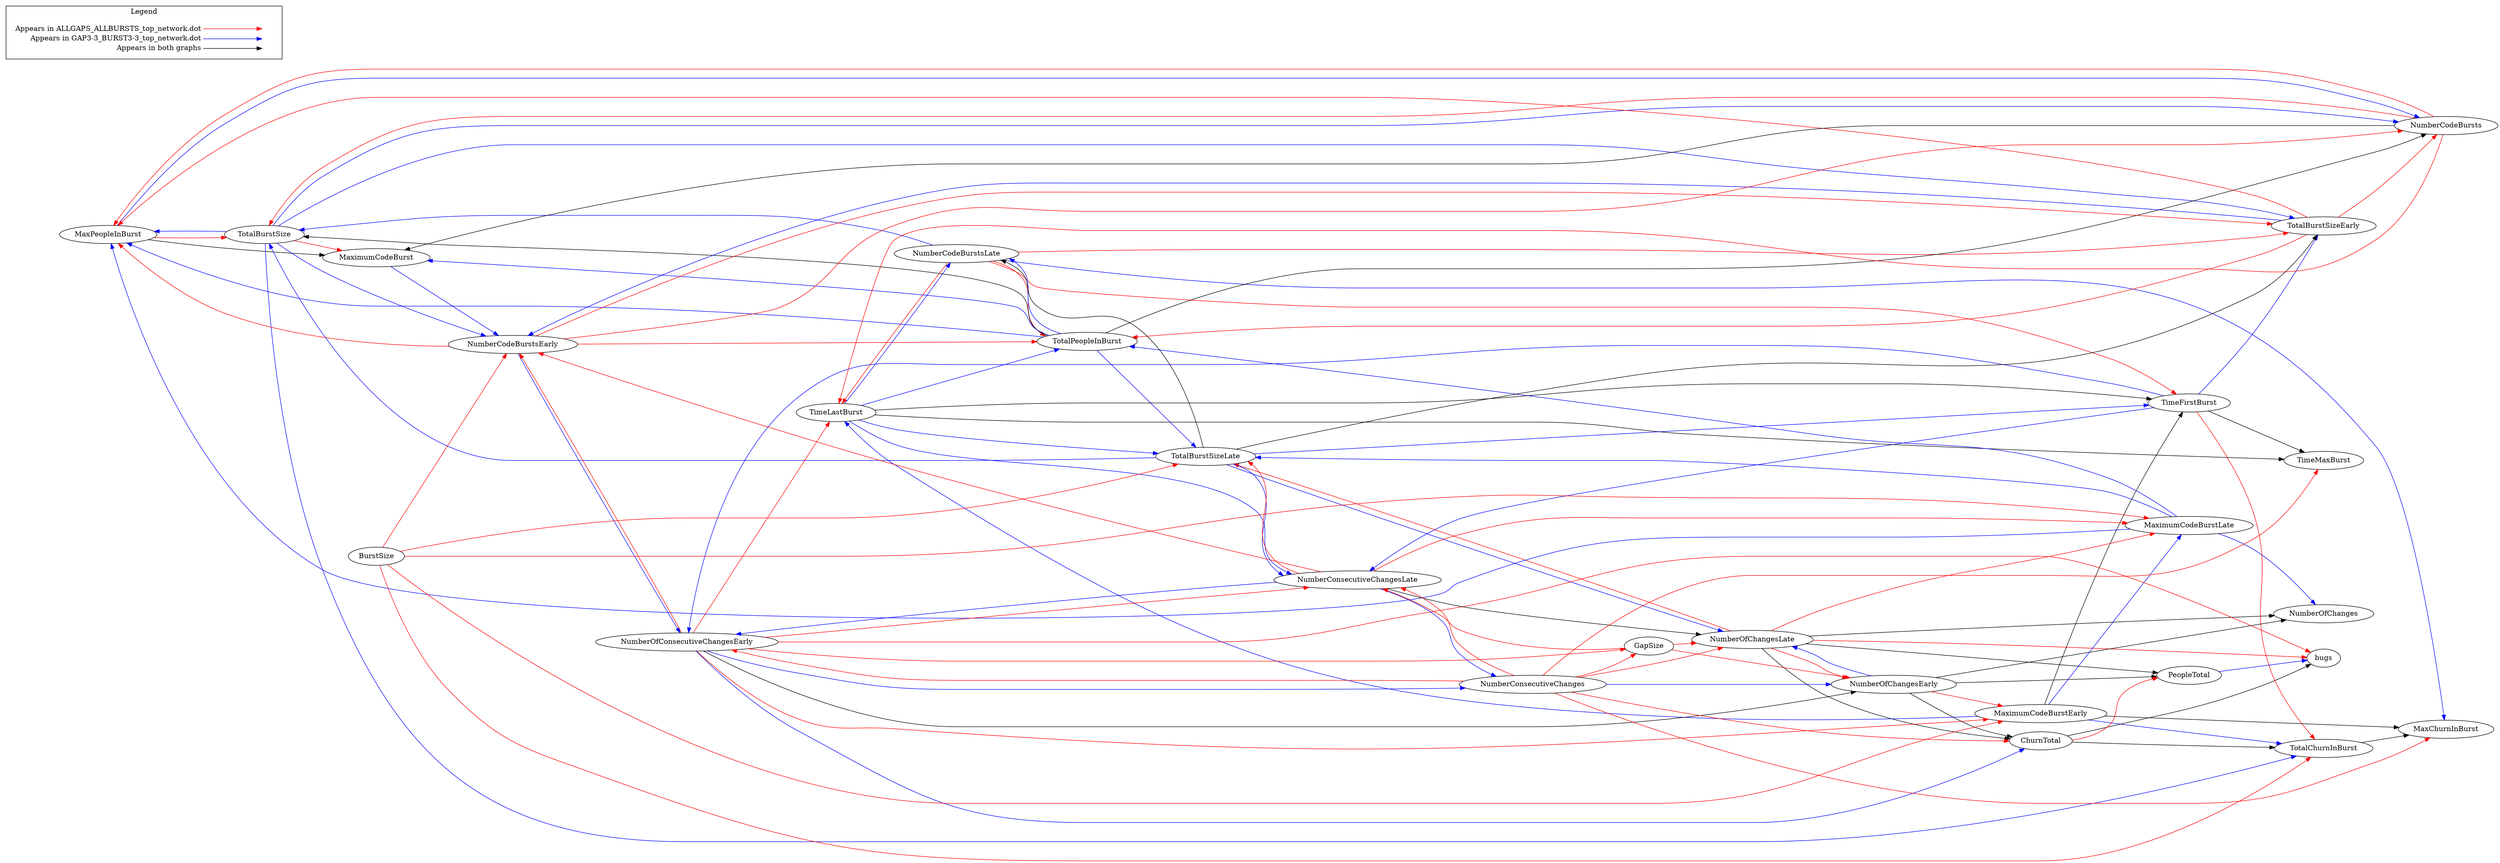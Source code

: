 digraph {
MaxPeopleInBurst -> TotalBurstSize[color="red"];
NumberCodeBurstsLate -> TotalPeopleInBurst[color="red"];
NumberCodeBurstsLate -> TimeFirstBurst[color="red"];
NumberCodeBurstsLate -> TotalBurstSizeEarly[color="red"];
NumberCodeBurstsLate -> TimeLastBurst[color="red"];
NumberOfChangesLate -> MaximumCodeBurstLate[color="red"];
NumberOfChangesLate -> TotalBurstSizeLate[color="red"];
NumberOfChangesLate -> NumberOfChangesEarly[color="red"];
NumberOfChangesLate -> bugs[color="red"];
NumberOfChangesEarly -> MaximumCodeBurstEarly[color="red"];
NumberCodeBurstsEarly -> TotalPeopleInBurst[color="red"];
NumberCodeBurstsEarly -> MaxPeopleInBurst[color="red"];
NumberCodeBurstsEarly -> TotalBurstSizeEarly[color="red"];
NumberCodeBurstsEarly -> NumberCodeBursts[color="red"];
TimeFirstBurst -> TotalChurnInBurst[color="red"];
ChurnTotal -> PeopleTotal[color="red"];
NumberOfConsecutiveChangesEarly -> MaximumCodeBurstEarly[color="red"];
NumberOfConsecutiveChangesEarly -> NumberCodeBurstsEarly[color="red"];
NumberOfConsecutiveChangesEarly -> NumberConsecutiveChangesLate[color="red"];
NumberOfConsecutiveChangesEarly -> TimeLastBurst[color="red"];
NumberOfConsecutiveChangesEarly -> bugs[color="red"];
NumberOfConsecutiveChangesEarly -> GapSize[color="red"];
NumberConsecutiveChangesLate -> MaximumCodeBurstLate[color="red"];
NumberConsecutiveChangesLate -> TotalBurstSizeLate[color="red"];
NumberConsecutiveChangesLate -> NumberCodeBurstsEarly[color="red"];
TotalBurstSizeEarly -> TotalPeopleInBurst[color="red"];
TotalBurstSizeEarly -> MaxPeopleInBurst[color="red"];
TotalBurstSizeEarly -> NumberCodeBursts[color="red"];
TotalBurstSize -> MaximumCodeBurst[color="red"];
NumberConsecutiveChanges -> NumberOfChangesLate[color="red"];
NumberConsecutiveChanges -> MaxChurnInBurst[color="red"];
NumberConsecutiveChanges -> ChurnTotal[color="red"];
NumberConsecutiveChanges -> NumberOfConsecutiveChangesEarly[color="red"];
NumberConsecutiveChanges -> NumberConsecutiveChangesLate[color="red"];
NumberConsecutiveChanges -> TimeMaxBurst[color="red"];
NumberConsecutiveChanges -> GapSize[color="red"];
NumberCodeBursts -> MaxPeopleInBurst[color="red"];
NumberCodeBursts -> TotalBurstSize[color="red"];
NumberCodeBursts -> TimeLastBurst[color="red"];
GapSize -> NumberOfChangesLate[color="red"];
GapSize -> NumberOfChangesEarly[color="red"];
GapSize -> NumberConsecutiveChangesLate[color="red"];
BurstSize -> MaximumCodeBurstLate[color="red"];
BurstSize -> TotalBurstSizeLate[color="red"];
BurstSize -> MaximumCodeBurstEarly[color="red"];
BurstSize -> NumberCodeBurstsEarly[color="red"];
BurstSize -> TotalChurnInBurst[color="red"];
TotalPeopleInBurst -> TotalBurstSize[color="black"];
TotalPeopleInBurst -> NumberCodeBursts[color="black"];
MaxPeopleInBurst -> MaximumCodeBurst[color="black"];
TotalBurstSizeLate -> NumberCodeBurstsLate[color="black"];
TotalBurstSizeLate -> TotalBurstSizeEarly[color="black"];
NumberOfChangesLate -> NumberOfChanges[color="black"];
NumberOfChangesLate -> ChurnTotal[color="black"];
NumberOfChangesLate -> PeopleTotal[color="black"];
NumberOfChangesEarly -> NumberOfChanges[color="black"];
NumberOfChangesEarly -> ChurnTotal[color="black"];
NumberOfChangesEarly -> PeopleTotal[color="black"];
MaximumCodeBurstEarly -> MaxChurnInBurst[color="black"];
MaximumCodeBurstEarly -> TimeFirstBurst[color="black"];
TimeFirstBurst -> TimeMaxBurst[color="black"];
TotalChurnInBurst -> MaxChurnInBurst[color="black"];
ChurnTotal -> TotalChurnInBurst[color="black"];
ChurnTotal -> bugs[color="black"];
NumberOfConsecutiveChangesEarly -> NumberOfChangesEarly[color="black"];
NumberConsecutiveChangesLate -> NumberOfChangesLate[color="black"];
TimeLastBurst -> TimeFirstBurst[color="black"];
TimeLastBurst -> TimeMaxBurst[color="black"];
NumberCodeBursts -> MaximumCodeBurst[color="black"];
TotalPeopleInBurst -> MaxPeopleInBurst[color="blue"];
TotalPeopleInBurst -> TotalBurstSizeLate[color="blue"];
TotalPeopleInBurst -> NumberCodeBurstsLate[color="blue"];
TotalPeopleInBurst -> MaximumCodeBurst[color="blue"];
MaximumCodeBurstLate -> TotalPeopleInBurst[color="blue"];
MaximumCodeBurstLate -> NumberOfChanges[color="blue"];
MaximumCodeBurstLate -> MaxPeopleInBurst[color="blue"];
MaximumCodeBurstLate -> TotalBurstSizeLate[color="blue"];
MaxPeopleInBurst -> NumberCodeBursts[color="blue"];
TotalBurstSizeLate -> NumberOfChangesLate[color="blue"];
TotalBurstSizeLate -> TimeFirstBurst[color="blue"];
TotalBurstSizeLate -> NumberConsecutiveChangesLate[color="blue"];
TotalBurstSizeLate -> TotalBurstSize[color="blue"];
NumberCodeBurstsLate -> MaxChurnInBurst[color="blue"];
NumberCodeBurstsLate -> TotalBurstSize[color="blue"];
NumberOfChangesEarly -> NumberOfChangesLate[color="blue"];
MaximumCodeBurstEarly -> MaximumCodeBurstLate[color="blue"];
MaximumCodeBurstEarly -> TotalChurnInBurst[color="blue"];
MaximumCodeBurstEarly -> TimeLastBurst[color="blue"];
NumberCodeBurstsEarly -> NumberOfConsecutiveChangesEarly[color="blue"];
TimeFirstBurst -> NumberOfConsecutiveChangesEarly[color="blue"];
TimeFirstBurst -> NumberConsecutiveChangesLate[color="blue"];
TimeFirstBurst -> TotalBurstSizeEarly[color="blue"];
MaximumCodeBurst -> NumberCodeBurstsEarly[color="blue"];
NumberOfConsecutiveChangesEarly -> ChurnTotal[color="blue"];
NumberOfConsecutiveChangesEarly -> NumberConsecutiveChanges[color="blue"];
NumberConsecutiveChangesLate -> NumberOfConsecutiveChangesEarly[color="blue"];
NumberConsecutiveChangesLate -> NumberConsecutiveChanges[color="blue"];
TotalBurstSizeEarly -> NumberCodeBurstsEarly[color="blue"];
TotalBurstSize -> MaxPeopleInBurst[color="blue"];
TotalBurstSize -> NumberCodeBurstsEarly[color="blue"];
TotalBurstSize -> TotalChurnInBurst[color="blue"];
TotalBurstSize -> TotalBurstSizeEarly[color="blue"];
TotalBurstSize -> NumberCodeBursts[color="blue"];
NumberConsecutiveChanges -> NumberOfChangesEarly[color="blue"];
TimeLastBurst -> TotalPeopleInBurst[color="blue"];
TimeLastBurst -> TotalBurstSizeLate[color="blue"];
TimeLastBurst -> NumberCodeBurstsLate[color="blue"];
TimeLastBurst -> NumberConsecutiveChangesLate[color="blue"];
PeopleTotal -> bugs[color="blue"];

  rankdir=LR
  node [shape=plaintext]
  subgraph cluster_01 { 
    label = "Legend";
    key [label=<<table border="0" cellpadding="2" cellspacing="0" cellborder="0">
      <tr><td align="right" port="i1">Appears in ALLGAPS_ALLBURSTS_top_network.dot</td></tr>
      <tr><td align="right" port="i2">Appears in GAP3-3_BURST3-3_top_network.dot</td></tr>
      <tr><td align="right" port="i3">Appears in both graphs</td></tr>
      </table>>]
    key2 [label=<<table border="0" cellpadding="2" cellspacing="0" cellborder="0">
      <tr><td port="i1">&nbsp;</td></tr>
      <tr><td port="i2">&nbsp;</td></tr>
      <tr><td port="i3">&nbsp;</td></tr>
      </table>>]
    key:i1:e -> key2:i1:w [color=red]
    key:i2:e -> key2:i2:w [color=blue]
    key:i3:e -> key2:i3:w [color=black]
  }
}